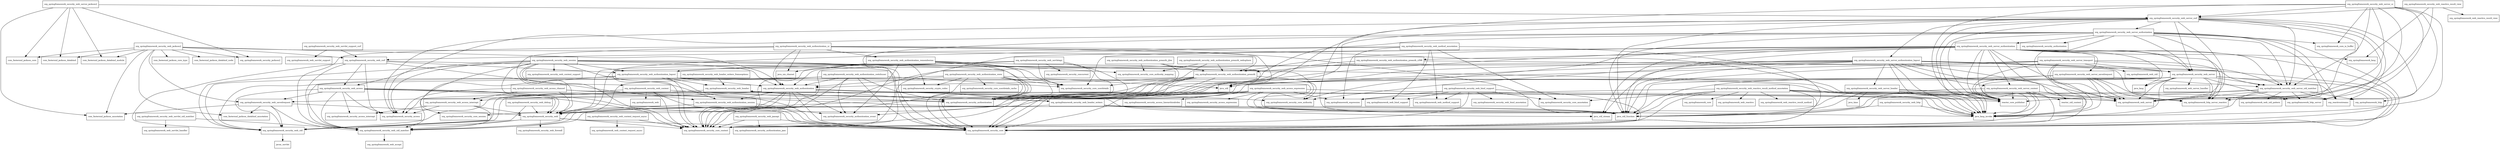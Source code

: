 digraph spring_security_web_5_2_0_M3_package_dependencies {
  node [shape = box, fontsize=10.0];
  org_springframework_security_web -> org_springframework_security_core;
  org_springframework_security_web -> org_springframework_security_core_context;
  org_springframework_security_web -> org_springframework_security_web_firewall;
  org_springframework_security_web -> org_springframework_security_web_util;
  org_springframework_security_web -> org_springframework_security_web_util_matcher;
  org_springframework_security_web_access -> org_springframework_security_access;
  org_springframework_security_web_access -> org_springframework_security_access_intercept;
  org_springframework_security_web_access -> org_springframework_security_authentication;
  org_springframework_security_web_access -> org_springframework_security_core;
  org_springframework_security_web_access -> org_springframework_security_core_context;
  org_springframework_security_web_access -> org_springframework_security_web;
  org_springframework_security_web_access -> org_springframework_security_web_savedrequest;
  org_springframework_security_web_access -> org_springframework_security_web_util;
  org_springframework_security_web_access -> org_springframework_security_web_util_matcher;
  org_springframework_security_web_access_channel -> java_lang_invoke;
  org_springframework_security_web_access_channel -> java_util_function;
  org_springframework_security_web_access_channel -> org_springframework_security_access;
  org_springframework_security_web_access_channel -> org_springframework_security_web;
  org_springframework_security_web_access_channel -> org_springframework_security_web_access_intercept;
  org_springframework_security_web_access_expression -> java_lang_invoke;
  org_springframework_security_web_access_expression -> java_util_function;
  org_springframework_security_web_access_expression -> org_springframework_expression;
  org_springframework_security_web_access_expression -> org_springframework_security_access;
  org_springframework_security_web_access_expression -> org_springframework_security_access_expression;
  org_springframework_security_web_access_expression -> org_springframework_security_access_hierarchicalroles;
  org_springframework_security_web_access_expression -> org_springframework_security_authentication;
  org_springframework_security_web_access_expression -> org_springframework_security_core;
  org_springframework_security_web_access_expression -> org_springframework_security_web;
  org_springframework_security_web_access_expression -> org_springframework_security_web_access_intercept;
  org_springframework_security_web_access_expression -> org_springframework_security_web_util_matcher;
  org_springframework_security_web_access_intercept -> org_springframework_security_access;
  org_springframework_security_web_access_intercept -> org_springframework_security_access_intercept;
  org_springframework_security_web_access_intercept -> org_springframework_security_web;
  org_springframework_security_web_access_intercept -> org_springframework_security_web_util_matcher;
  org_springframework_security_web_authentication -> java_lang_invoke;
  org_springframework_security_web_authentication -> java_util_function;
  org_springframework_security_web_authentication -> org_springframework_security_authentication;
  org_springframework_security_web_authentication -> org_springframework_security_authentication_event;
  org_springframework_security_web_authentication -> org_springframework_security_core;
  org_springframework_security_web_authentication -> org_springframework_security_core_authority;
  org_springframework_security_web_authentication -> org_springframework_security_core_context;
  org_springframework_security_web_authentication -> org_springframework_security_web;
  org_springframework_security_web_authentication -> org_springframework_security_web_authentication_session;
  org_springframework_security_web_authentication -> org_springframework_security_web_savedrequest;
  org_springframework_security_web_authentication -> org_springframework_security_web_util;
  org_springframework_security_web_authentication -> org_springframework_security_web_util_matcher;
  org_springframework_security_web_authentication_logout -> java_lang_invoke;
  org_springframework_security_web_authentication_logout -> java_util_function;
  org_springframework_security_web_authentication_logout -> org_springframework_security_core;
  org_springframework_security_web_authentication_logout -> org_springframework_security_core_context;
  org_springframework_security_web_authentication_logout -> org_springframework_security_web_authentication;
  org_springframework_security_web_authentication_logout -> org_springframework_security_web_header;
  org_springframework_security_web_authentication_logout -> org_springframework_security_web_util;
  org_springframework_security_web_authentication_logout -> org_springframework_security_web_util_matcher;
  org_springframework_security_web_authentication_preauth -> org_springframework_security_authentication;
  org_springframework_security_web_authentication_preauth -> org_springframework_security_authentication_event;
  org_springframework_security_web_authentication_preauth -> org_springframework_security_core;
  org_springframework_security_web_authentication_preauth -> org_springframework_security_core_authority;
  org_springframework_security_web_authentication_preauth -> org_springframework_security_core_context;
  org_springframework_security_web_authentication_preauth -> org_springframework_security_core_userdetails;
  org_springframework_security_web_authentication_preauth -> org_springframework_security_web;
  org_springframework_security_web_authentication_preauth -> org_springframework_security_web_authentication;
  org_springframework_security_web_authentication_preauth_j2ee -> org_springframework_security_authentication;
  org_springframework_security_web_authentication_preauth_j2ee -> org_springframework_security_core_authority_mapping;
  org_springframework_security_web_authentication_preauth_j2ee -> org_springframework_security_web_authentication_preauth;
  org_springframework_security_web_authentication_preauth_websphere -> org_springframework_security_authentication;
  org_springframework_security_web_authentication_preauth_websphere -> org_springframework_security_core_authority_mapping;
  org_springframework_security_web_authentication_preauth_websphere -> org_springframework_security_web_authentication_preauth;
  org_springframework_security_web_authentication_preauth_x509 -> org_springframework_security_authentication;
  org_springframework_security_web_authentication_preauth_x509 -> org_springframework_security_core;
  org_springframework_security_web_authentication_preauth_x509 -> org_springframework_security_web_authentication_preauth;
  org_springframework_security_web_authentication_rememberme -> java_nio_charset;
  org_springframework_security_web_authentication_rememberme -> java_util;
  org_springframework_security_web_authentication_rememberme -> org_springframework_security_authentication;
  org_springframework_security_web_authentication_rememberme -> org_springframework_security_authentication_event;
  org_springframework_security_web_authentication_rememberme -> org_springframework_security_core;
  org_springframework_security_web_authentication_rememberme -> org_springframework_security_core_authority_mapping;
  org_springframework_security_web_authentication_rememberme -> org_springframework_security_core_context;
  org_springframework_security_web_authentication_rememberme -> org_springframework_security_core_userdetails;
  org_springframework_security_web_authentication_rememberme -> org_springframework_security_crypto_codec;
  org_springframework_security_web_authentication_rememberme -> org_springframework_security_web_authentication;
  org_springframework_security_web_authentication_rememberme -> org_springframework_security_web_authentication_logout;
  org_springframework_security_web_authentication_session -> org_springframework_security_authentication_event;
  org_springframework_security_web_authentication_session -> org_springframework_security_core;
  org_springframework_security_web_authentication_session -> org_springframework_security_core_session;
  org_springframework_security_web_authentication_switchuser -> org_springframework_security_authentication;
  org_springframework_security_web_authentication_switchuser -> org_springframework_security_authentication_event;
  org_springframework_security_web_authentication_switchuser -> org_springframework_security_core;
  org_springframework_security_web_authentication_switchuser -> org_springframework_security_core_context;
  org_springframework_security_web_authentication_switchuser -> org_springframework_security_core_userdetails;
  org_springframework_security_web_authentication_switchuser -> org_springframework_security_web_authentication;
  org_springframework_security_web_authentication_switchuser -> org_springframework_security_web_util;
  org_springframework_security_web_authentication_switchuser -> org_springframework_security_web_util_matcher;
  org_springframework_security_web_authentication_ui -> java_lang_invoke;
  org_springframework_security_web_authentication_ui -> java_nio_charset;
  org_springframework_security_web_authentication_ui -> java_util_function;
  org_springframework_security_web_authentication_ui -> org_springframework_security_core;
  org_springframework_security_web_authentication_ui -> org_springframework_security_web;
  org_springframework_security_web_authentication_ui -> org_springframework_security_web_authentication;
  org_springframework_security_web_authentication_ui -> org_springframework_security_web_authentication_rememberme;
  org_springframework_security_web_authentication_ui -> org_springframework_security_web_util_matcher;
  org_springframework_security_web_authentication_www -> java_util;
  org_springframework_security_web_authentication_www -> org_springframework_security_authentication;
  org_springframework_security_web_authentication_www -> org_springframework_security_core;
  org_springframework_security_web_authentication_www -> org_springframework_security_core_context;
  org_springframework_security_web_authentication_www -> org_springframework_security_core_userdetails;
  org_springframework_security_web_authentication_www -> org_springframework_security_core_userdetails_cache;
  org_springframework_security_web_authentication_www -> org_springframework_security_crypto_codec;
  org_springframework_security_web_authentication_www -> org_springframework_security_web;
  org_springframework_security_web_authentication_www -> org_springframework_security_web_authentication;
  org_springframework_security_web_bind_support -> org_springframework_expression;
  org_springframework_security_web_bind_support -> org_springframework_security_core;
  org_springframework_security_web_bind_support -> org_springframework_security_core_annotation;
  org_springframework_security_web_bind_support -> org_springframework_security_core_context;
  org_springframework_security_web_bind_support -> org_springframework_security_web_bind_annotation;
  org_springframework_security_web_bind_support -> org_springframework_web_bind_support;
  org_springframework_security_web_bind_support -> org_springframework_web_method_support;
  org_springframework_security_web_context -> org_springframework_security_authentication;
  org_springframework_security_web_context -> org_springframework_security_core;
  org_springframework_security_web_context -> org_springframework_security_core_context;
  org_springframework_security_web_context -> org_springframework_security_web_util;
  org_springframework_security_web_context -> org_springframework_web;
  org_springframework_security_web_context_request_async -> org_springframework_security_core_context;
  org_springframework_security_web_context_request_async -> org_springframework_web_context_request_async;
  org_springframework_security_web_csrf -> org_springframework_security_access;
  org_springframework_security_web_csrf -> org_springframework_security_core;
  org_springframework_security_web_csrf -> org_springframework_security_web_access;
  org_springframework_security_web_csrf -> org_springframework_security_web_authentication_logout;
  org_springframework_security_web_csrf -> org_springframework_security_web_authentication_session;
  org_springframework_security_web_csrf -> org_springframework_security_web_util;
  org_springframework_security_web_csrf -> org_springframework_security_web_util_matcher;
  org_springframework_security_web_debug -> org_springframework_security_web;
  org_springframework_security_web_debug -> org_springframework_security_web_util;
  org_springframework_security_web_header -> org_springframework_security_web_header_writers;
  org_springframework_security_web_header -> org_springframework_security_web_util;
  org_springframework_security_web_header_writers -> java_lang_invoke;
  org_springframework_security_web_header_writers -> java_util_function;
  org_springframework_security_web_header_writers -> java_util_stream;
  org_springframework_security_web_header_writers -> org_springframework_security_web_header;
  org_springframework_security_web_header_writers -> org_springframework_security_web_util_matcher;
  org_springframework_security_web_header_writers_frameoptions -> org_springframework_security_web_header;
  org_springframework_security_web_http -> java_lang_invoke;
  org_springframework_security_web_http -> java_util_function;
  org_springframework_security_web_jaasapi -> org_springframework_security_authentication_jaas;
  org_springframework_security_web_jaasapi -> org_springframework_security_core;
  org_springframework_security_web_jaasapi -> org_springframework_security_core_context;
  org_springframework_security_web_jackson2 -> com_fasterxml_jackson_annotation;
  org_springframework_security_web_jackson2 -> com_fasterxml_jackson_core;
  org_springframework_security_web_jackson2 -> com_fasterxml_jackson_core_type;
  org_springframework_security_web_jackson2 -> com_fasterxml_jackson_databind;
  org_springframework_security_web_jackson2 -> com_fasterxml_jackson_databind_annotation;
  org_springframework_security_web_jackson2 -> com_fasterxml_jackson_databind_module;
  org_springframework_security_web_jackson2 -> com_fasterxml_jackson_databind_node;
  org_springframework_security_web_jackson2 -> org_springframework_security_jackson2;
  org_springframework_security_web_jackson2 -> org_springframework_security_web_authentication;
  org_springframework_security_web_jackson2 -> org_springframework_security_web_authentication_preauth;
  org_springframework_security_web_jackson2 -> org_springframework_security_web_csrf;
  org_springframework_security_web_jackson2 -> org_springframework_security_web_savedrequest;
  org_springframework_security_web_method_annotation -> org_springframework_expression;
  org_springframework_security_web_method_annotation -> org_springframework_security_core;
  org_springframework_security_web_method_annotation -> org_springframework_security_core_annotation;
  org_springframework_security_web_method_annotation -> org_springframework_security_core_context;
  org_springframework_security_web_method_annotation -> org_springframework_security_web_csrf;
  org_springframework_security_web_method_annotation -> org_springframework_web_bind_support;
  org_springframework_security_web_method_annotation -> org_springframework_web_method_support;
  org_springframework_security_web_reactive_result_method_annotation -> java_lang_invoke;
  org_springframework_security_web_reactive_result_method_annotation -> java_util_function;
  org_springframework_security_web_reactive_result_method_annotation -> org_reactivestreams;
  org_springframework_security_web_reactive_result_method_annotation -> org_springframework_core;
  org_springframework_security_web_reactive_result_method_annotation -> org_springframework_expression;
  org_springframework_security_web_reactive_result_method_annotation -> org_springframework_security_core;
  org_springframework_security_web_reactive_result_method_annotation -> org_springframework_security_core_annotation;
  org_springframework_security_web_reactive_result_method_annotation -> org_springframework_security_core_context;
  org_springframework_security_web_reactive_result_method_annotation -> org_springframework_web_reactive;
  org_springframework_security_web_reactive_result_method_annotation -> org_springframework_web_reactive_result_method;
  org_springframework_security_web_reactive_result_method_annotation -> org_springframework_web_server;
  org_springframework_security_web_reactive_result_method_annotation -> reactor_core_publisher;
  org_springframework_security_web_reactive_result_view -> org_springframework_lang;
  org_springframework_security_web_reactive_result_view -> org_springframework_security_web_server_csrf;
  org_springframework_security_web_reactive_result_view -> org_springframework_web_reactive_result_view;
  org_springframework_security_web_reactive_result_view -> org_springframework_web_server;
  org_springframework_security_web_savedrequest -> com_fasterxml_jackson_annotation;
  org_springframework_security_web_savedrequest -> com_fasterxml_jackson_databind_annotation;
  org_springframework_security_web_savedrequest -> org_springframework_security_web;
  org_springframework_security_web_savedrequest -> org_springframework_security_web_util;
  org_springframework_security_web_savedrequest -> org_springframework_security_web_util_matcher;
  org_springframework_security_web_server -> java_lang;
  org_springframework_security_web_server -> java_lang_invoke;
  org_springframework_security_web_server -> java_util;
  org_springframework_security_web_server -> java_util_function;
  org_springframework_security_web_server -> org_reactivestreams;
  org_springframework_security_web_server -> org_springframework_http_server;
  org_springframework_security_web_server -> org_springframework_http_server_reactive;
  org_springframework_security_web_server -> org_springframework_security_authentication;
  org_springframework_security_web_server -> org_springframework_security_core;
  org_springframework_security_web_server -> org_springframework_security_web_server_util_matcher;
  org_springframework_security_web_server -> org_springframework_web_server;
  org_springframework_security_web_server -> org_springframework_web_server_handler;
  org_springframework_security_web_server -> reactor_core_publisher;
  org_springframework_security_web_server_authentication -> java_lang;
  org_springframework_security_web_server_authentication -> java_lang_invoke;
  org_springframework_security_web_server_authentication -> java_util_function;
  org_springframework_security_web_server_authentication -> java_util_stream;
  org_springframework_security_web_server_authentication -> org_springframework_http_server_reactive;
  org_springframework_security_web_server_authentication -> org_springframework_lang;
  org_springframework_security_web_server_authentication -> org_springframework_security_authentication;
  org_springframework_security_web_server_authentication -> org_springframework_security_core;
  org_springframework_security_web_server_authentication -> org_springframework_security_core_authority;
  org_springframework_security_web_server_authentication -> org_springframework_security_core_context;
  org_springframework_security_web_server_authentication -> org_springframework_security_core_userdetails;
  org_springframework_security_web_server_authentication -> org_springframework_security_web_authentication_preauth;
  org_springframework_security_web_server_authentication -> org_springframework_security_web_authentication_preauth_x509;
  org_springframework_security_web_server_authentication -> org_springframework_security_web_server;
  org_springframework_security_web_server_authentication -> org_springframework_security_web_server_context;
  org_springframework_security_web_server_authentication -> org_springframework_security_web_server_savedrequest;
  org_springframework_security_web_server_authentication -> org_springframework_security_web_server_util_matcher;
  org_springframework_security_web_server_authentication -> org_springframework_web_server;
  org_springframework_security_web_server_authentication -> reactor_core_publisher;
  org_springframework_security_web_server_authentication -> reactor_util_context;
  org_springframework_security_web_server_authentication_logout -> java_lang_invoke;
  org_springframework_security_web_server_authentication_logout -> java_util;
  org_springframework_security_web_server_authentication_logout -> java_util_function;
  org_springframework_security_web_server_authentication_logout -> java_util_stream;
  org_springframework_security_web_server_authentication_logout -> org_springframework_http_server_reactive;
  org_springframework_security_web_server_authentication_logout -> org_springframework_security_authentication;
  org_springframework_security_web_server_authentication_logout -> org_springframework_security_core;
  org_springframework_security_web_server_authentication_logout -> org_springframework_security_core_authority;
  org_springframework_security_web_server_authentication_logout -> org_springframework_security_core_context;
  org_springframework_security_web_server_authentication_logout -> org_springframework_security_web_server;
  org_springframework_security_web_server_authentication_logout -> org_springframework_security_web_server_context;
  org_springframework_security_web_server_authentication_logout -> org_springframework_security_web_server_header;
  org_springframework_security_web_server_authentication_logout -> org_springframework_security_web_server_util_matcher;
  org_springframework_security_web_server_authentication_logout -> org_springframework_web_server;
  org_springframework_security_web_server_authentication_logout -> reactor_core_publisher;
  org_springframework_security_web_server_authorization -> java_lang_invoke;
  org_springframework_security_web_server_authorization -> java_util_function;
  org_springframework_security_web_server_authorization -> org_reactivestreams;
  org_springframework_security_web_server_authorization -> org_springframework_core_io_buffer;
  org_springframework_security_web_server_authorization -> org_springframework_http_server_reactive;
  org_springframework_security_web_server_authorization -> org_springframework_security_access;
  org_springframework_security_web_server_authorization -> org_springframework_security_authentication;
  org_springframework_security_web_server_authorization -> org_springframework_security_authorization;
  org_springframework_security_web_server_authorization -> org_springframework_security_core;
  org_springframework_security_web_server_authorization -> org_springframework_security_core_context;
  org_springframework_security_web_server_authorization -> org_springframework_security_web_server;
  org_springframework_security_web_server_authorization -> org_springframework_security_web_server_authentication;
  org_springframework_security_web_server_authorization -> org_springframework_security_web_server_util_matcher;
  org_springframework_security_web_server_authorization -> org_springframework_web_server;
  org_springframework_security_web_server_authorization -> reactor_core_publisher;
  org_springframework_security_web_server_context -> java_lang_invoke;
  org_springframework_security_web_server_context -> java_util_function;
  org_springframework_security_web_server_context -> org_springframework_security_core;
  org_springframework_security_web_server_context -> org_springframework_security_core_context;
  org_springframework_security_web_server_context -> org_springframework_web_server;
  org_springframework_security_web_server_context -> reactor_core_publisher;
  org_springframework_security_web_server_context -> reactor_util_context;
  org_springframework_security_web_server_csrf -> java_lang_invoke;
  org_springframework_security_web_server_csrf -> java_util;
  org_springframework_security_web_server_csrf -> java_util_function;
  org_springframework_security_web_server_csrf -> org_reactivestreams;
  org_springframework_security_web_server_csrf -> org_springframework_http;
  org_springframework_security_web_server_csrf -> org_springframework_http_server;
  org_springframework_security_web_server_csrf -> org_springframework_http_server_reactive;
  org_springframework_security_web_server_csrf -> org_springframework_security_access;
  org_springframework_security_web_server_csrf -> org_springframework_security_core;
  org_springframework_security_web_server_csrf -> org_springframework_security_web_server;
  org_springframework_security_web_server_csrf -> org_springframework_security_web_server_authentication_logout;
  org_springframework_security_web_server_csrf -> org_springframework_security_web_server_authorization;
  org_springframework_security_web_server_csrf -> org_springframework_security_web_server_util_matcher;
  org_springframework_security_web_server_csrf -> org_springframework_web_server;
  org_springframework_security_web_server_csrf -> reactor_core_publisher;
  org_springframework_security_web_server_header -> java_lang_invoke;
  org_springframework_security_web_server_header -> java_time;
  org_springframework_security_web_server_header -> java_util_function;
  org_springframework_security_web_server_header -> java_util_stream;
  org_springframework_security_web_server_header -> org_springframework_http_server_reactive;
  org_springframework_security_web_server_header -> org_springframework_web_server;
  org_springframework_security_web_server_header -> reactor_core_publisher;
  org_springframework_security_web_server_jackson2 -> com_fasterxml_jackson_annotation;
  org_springframework_security_web_server_jackson2 -> com_fasterxml_jackson_core;
  org_springframework_security_web_server_jackson2 -> com_fasterxml_jackson_databind;
  org_springframework_security_web_server_jackson2 -> com_fasterxml_jackson_databind_module;
  org_springframework_security_web_server_jackson2 -> org_springframework_security_jackson2;
  org_springframework_security_web_server_jackson2 -> org_springframework_security_web_server_csrf;
  org_springframework_security_web_server_savedrequest -> java_lang_invoke;
  org_springframework_security_web_server_savedrequest -> java_util_function;
  org_springframework_security_web_server_savedrequest -> org_springframework_http_server;
  org_springframework_security_web_server_savedrequest -> org_springframework_http_server_reactive;
  org_springframework_security_web_server_savedrequest -> org_springframework_security_web_server_util_matcher;
  org_springframework_security_web_server_savedrequest -> org_springframework_web_server;
  org_springframework_security_web_server_savedrequest -> reactor_core_publisher;
  org_springframework_security_web_server_transport -> java_lang_invoke;
  org_springframework_security_web_server_transport -> java_util;
  org_springframework_security_web_server_transport -> java_util_function;
  org_springframework_security_web_server_transport -> org_springframework_http_server_reactive;
  org_springframework_security_web_server_transport -> org_springframework_security_web;
  org_springframework_security_web_server_transport -> org_springframework_security_web_server;
  org_springframework_security_web_server_transport -> org_springframework_security_web_server_util_matcher;
  org_springframework_security_web_server_transport -> org_springframework_web_server;
  org_springframework_security_web_server_transport -> org_springframework_web_util;
  org_springframework_security_web_server_transport -> reactor_core_publisher;
  org_springframework_security_web_server_ui -> java_lang_invoke;
  org_springframework_security_web_server_ui -> java_util_function;
  org_springframework_security_web_server_ui -> org_reactivestreams;
  org_springframework_security_web_server_ui -> org_springframework_core_io_buffer;
  org_springframework_security_web_server_ui -> org_springframework_http_server;
  org_springframework_security_web_server_ui -> org_springframework_http_server_reactive;
  org_springframework_security_web_server_ui -> org_springframework_security_web_server_csrf;
  org_springframework_security_web_server_ui -> org_springframework_security_web_server_util_matcher;
  org_springframework_security_web_server_ui -> org_springframework_web_server;
  org_springframework_security_web_server_ui -> reactor_core_publisher;
  org_springframework_security_web_server_util_matcher -> java_lang_invoke;
  org_springframework_security_web_server_util_matcher -> java_util_function;
  org_springframework_security_web_server_util_matcher -> org_reactivestreams;
  org_springframework_security_web_server_util_matcher -> org_springframework_http;
  org_springframework_security_web_server_util_matcher -> org_springframework_http_server;
  org_springframework_security_web_server_util_matcher -> org_springframework_http_server_reactive;
  org_springframework_security_web_server_util_matcher -> org_springframework_web_server;
  org_springframework_security_web_server_util_matcher -> org_springframework_web_util_pattern;
  org_springframework_security_web_server_util_matcher -> reactor_core_publisher;
  org_springframework_security_web_servlet_support_csrf -> org_springframework_security_web_csrf;
  org_springframework_security_web_servlet_support_csrf -> org_springframework_web_servlet_support;
  org_springframework_security_web_servlet_util_matcher -> org_springframework_security_web_util_matcher;
  org_springframework_security_web_servlet_util_matcher -> org_springframework_web_servlet_handler;
  org_springframework_security_web_servletapi -> org_springframework_security_authentication;
  org_springframework_security_web_servletapi -> org_springframework_security_concurrent;
  org_springframework_security_web_servletapi -> org_springframework_security_core;
  org_springframework_security_web_servletapi -> org_springframework_security_core_context;
  org_springframework_security_web_servletapi -> org_springframework_security_core_userdetails;
  org_springframework_security_web_servletapi -> org_springframework_security_web;
  org_springframework_security_web_servletapi -> org_springframework_security_web_authentication_logout;
  org_springframework_security_web_session -> java_lang_invoke;
  org_springframework_security_web_session -> java_util_function;
  org_springframework_security_web_session -> org_springframework_security_access;
  org_springframework_security_web_session -> org_springframework_security_authentication;
  org_springframework_security_web_session -> org_springframework_security_core;
  org_springframework_security_web_session -> org_springframework_security_core_context;
  org_springframework_security_web_session -> org_springframework_security_core_session;
  org_springframework_security_web_session -> org_springframework_security_web;
  org_springframework_security_web_session -> org_springframework_security_web_access;
  org_springframework_security_web_session -> org_springframework_security_web_authentication;
  org_springframework_security_web_session -> org_springframework_security_web_authentication_logout;
  org_springframework_security_web_session -> org_springframework_security_web_authentication_session;
  org_springframework_security_web_session -> org_springframework_security_web_context;
  org_springframework_security_web_session -> org_springframework_security_web_context_support;
  org_springframework_security_web_session -> org_springframework_security_web_util;
  org_springframework_security_web_util -> javax_servlet;
  org_springframework_security_web_util_matcher -> org_springframework_web_accept;
}
